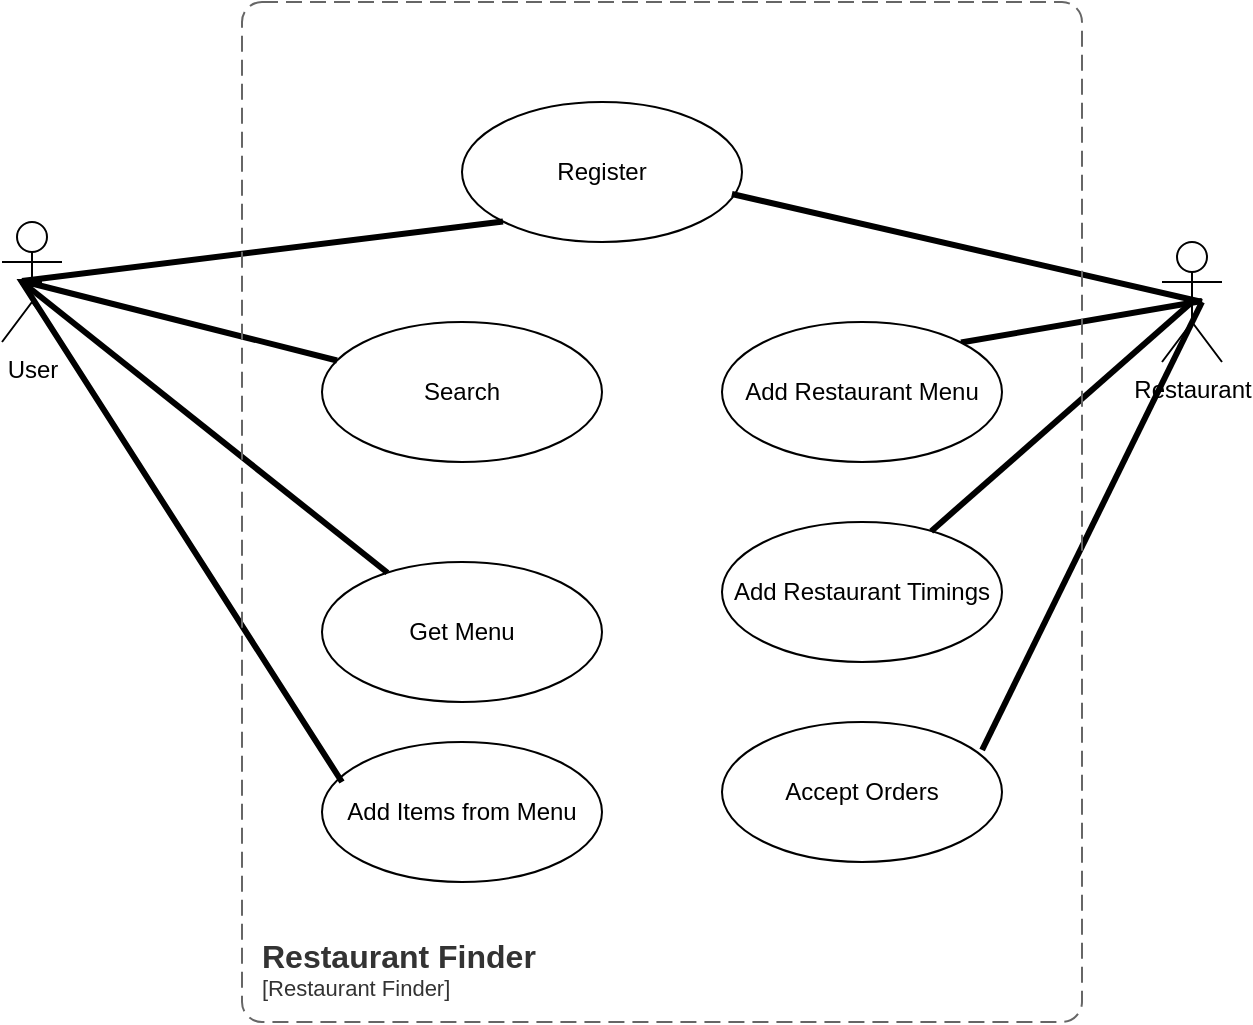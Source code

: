 <mxfile version="16.1.0" type="github">
  <diagram id="zmv14EIRIh1XnBUeHZPd" name="Page-1">
    <mxGraphModel dx="946" dy="614" grid="1" gridSize="10" guides="1" tooltips="1" connect="1" arrows="1" fold="1" page="1" pageScale="1" pageWidth="827" pageHeight="1169" math="0" shadow="0">
      <root>
        <mxCell id="0" />
        <mxCell id="1" parent="0" />
        <mxCell id="ueVJ6Dnfqbr4pKQyz9g1-1" value="User" style="shape=umlActor;html=1;verticalLabelPosition=bottom;verticalAlign=top;align=center;" vertex="1" parent="1">
          <mxGeometry x="100" y="120" width="30" height="60" as="geometry" />
        </mxCell>
        <mxCell id="ueVJ6Dnfqbr4pKQyz9g1-2" value="Restaurant" style="shape=umlActor;html=1;verticalLabelPosition=bottom;verticalAlign=top;align=center;" vertex="1" parent="1">
          <mxGeometry x="680" y="130" width="30" height="60" as="geometry" />
        </mxCell>
        <mxCell id="ueVJ6Dnfqbr4pKQyz9g1-3" value="Register" style="ellipse;whiteSpace=wrap;html=1;" vertex="1" parent="1">
          <mxGeometry x="330" y="60" width="140" height="70" as="geometry" />
        </mxCell>
        <mxCell id="ueVJ6Dnfqbr4pKQyz9g1-4" value="" style="endArrow=none;startArrow=none;endFill=0;startFill=0;endSize=8;html=1;verticalAlign=bottom;labelBackgroundColor=none;strokeWidth=3;rounded=0;entryX=0;entryY=1;entryDx=0;entryDy=0;" edge="1" parent="1" target="ueVJ6Dnfqbr4pKQyz9g1-3">
          <mxGeometry width="160" relative="1" as="geometry">
            <mxPoint x="110" y="149.5" as="sourcePoint" />
            <mxPoint x="270" y="149.5" as="targetPoint" />
            <Array as="points" />
          </mxGeometry>
        </mxCell>
        <mxCell id="ueVJ6Dnfqbr4pKQyz9g1-5" value="Search&lt;span style=&quot;color: rgba(0 , 0 , 0 , 0) ; font-family: monospace ; font-size: 0px&quot;&gt;%3CmxGraphModel%3E%3Croot%3E%3CmxCell%20id%3D%220%22%2F%3E%3CmxCell%20id%3D%221%22%20parent%3D%220%22%2F%3E%3CmxCell%20id%3D%222%22%20value%3D%22Register%22%20style%3D%22ellipse%3BwhiteSpace%3Dwrap%3Bhtml%3D1%3B%22%20vertex%3D%221%22%20parent%3D%221%22%3E%3CmxGeometry%20x%3D%22250%22%20y%3D%2260%22%20width%3D%22140%22%20height%3D%2270%22%20as%3D%22geometry%22%2F%3E%3C%2FmxCell%3E%3C%2Froot%3E%3C%2FmxGraphModel%3E&lt;/span&gt;" style="ellipse;whiteSpace=wrap;html=1;" vertex="1" parent="1">
          <mxGeometry x="260" y="170" width="140" height="70" as="geometry" />
        </mxCell>
        <mxCell id="ueVJ6Dnfqbr4pKQyz9g1-6" value="Get Menu" style="ellipse;whiteSpace=wrap;html=1;" vertex="1" parent="1">
          <mxGeometry x="260" y="290" width="140" height="70" as="geometry" />
        </mxCell>
        <mxCell id="ueVJ6Dnfqbr4pKQyz9g1-7" value="Add Items from Menu" style="ellipse;whiteSpace=wrap;html=1;" vertex="1" parent="1">
          <mxGeometry x="260" y="380" width="140" height="70" as="geometry" />
        </mxCell>
        <mxCell id="ueVJ6Dnfqbr4pKQyz9g1-8" value="" style="endArrow=none;startArrow=none;endFill=0;startFill=0;endSize=8;html=1;verticalAlign=bottom;labelBackgroundColor=none;strokeWidth=3;rounded=0;" edge="1" parent="1" target="ueVJ6Dnfqbr4pKQyz9g1-5">
          <mxGeometry width="160" relative="1" as="geometry">
            <mxPoint x="110" y="149.5" as="sourcePoint" />
            <mxPoint x="270" y="149.5" as="targetPoint" />
          </mxGeometry>
        </mxCell>
        <mxCell id="ueVJ6Dnfqbr4pKQyz9g1-9" value="" style="endArrow=none;startArrow=none;endFill=0;startFill=0;endSize=8;html=1;verticalAlign=bottom;labelBackgroundColor=none;strokeWidth=3;rounded=0;" edge="1" parent="1" target="ueVJ6Dnfqbr4pKQyz9g1-6">
          <mxGeometry width="160" relative="1" as="geometry">
            <mxPoint x="110" y="150" as="sourcePoint" />
            <mxPoint x="277.39" y="199.348" as="targetPoint" />
          </mxGeometry>
        </mxCell>
        <mxCell id="ueVJ6Dnfqbr4pKQyz9g1-10" value="" style="endArrow=none;startArrow=none;endFill=0;startFill=0;endSize=8;html=1;verticalAlign=bottom;labelBackgroundColor=none;strokeWidth=3;rounded=0;" edge="1" parent="1">
          <mxGeometry width="160" relative="1" as="geometry">
            <mxPoint x="120" y="150" as="sourcePoint" />
            <mxPoint x="270" y="400" as="targetPoint" />
            <Array as="points">
              <mxPoint x="110" y="150" />
            </Array>
          </mxGeometry>
        </mxCell>
        <mxCell id="ueVJ6Dnfqbr4pKQyz9g1-11" value="" style="endArrow=none;startArrow=none;endFill=0;startFill=0;endSize=8;html=1;verticalAlign=bottom;labelBackgroundColor=none;strokeWidth=3;rounded=0;exitX=1;exitY=0;exitDx=0;exitDy=0;" edge="1" parent="1" source="ueVJ6Dnfqbr4pKQyz9g1-14">
          <mxGeometry width="160" relative="1" as="geometry">
            <mxPoint x="540" y="159.5" as="sourcePoint" />
            <mxPoint x="700" y="159.5" as="targetPoint" />
          </mxGeometry>
        </mxCell>
        <mxCell id="ueVJ6Dnfqbr4pKQyz9g1-12" value="" style="endArrow=none;startArrow=none;endFill=0;startFill=0;endSize=8;html=1;verticalAlign=bottom;labelBackgroundColor=none;strokeWidth=3;rounded=0;exitX=0.964;exitY=0.657;exitDx=0;exitDy=0;exitPerimeter=0;" edge="1" parent="1" source="ueVJ6Dnfqbr4pKQyz9g1-3">
          <mxGeometry width="160" relative="1" as="geometry">
            <mxPoint x="540" y="159.5" as="sourcePoint" />
            <mxPoint x="700" y="160" as="targetPoint" />
          </mxGeometry>
        </mxCell>
        <mxCell id="ueVJ6Dnfqbr4pKQyz9g1-14" value="Add Restaurant Menu" style="ellipse;whiteSpace=wrap;html=1;" vertex="1" parent="1">
          <mxGeometry x="460" y="170" width="140" height="70" as="geometry" />
        </mxCell>
        <mxCell id="ueVJ6Dnfqbr4pKQyz9g1-15" value="Add Restaurant Timings" style="ellipse;whiteSpace=wrap;html=1;" vertex="1" parent="1">
          <mxGeometry x="460" y="270" width="140" height="70" as="geometry" />
        </mxCell>
        <mxCell id="ueVJ6Dnfqbr4pKQyz9g1-16" value="" style="endArrow=none;startArrow=none;endFill=0;startFill=0;endSize=8;html=1;verticalAlign=bottom;labelBackgroundColor=none;strokeWidth=3;rounded=0;entryX=0.5;entryY=0.5;entryDx=0;entryDy=0;entryPerimeter=0;" edge="1" parent="1" source="ueVJ6Dnfqbr4pKQyz9g1-15" target="ueVJ6Dnfqbr4pKQyz9g1-2">
          <mxGeometry width="160" relative="1" as="geometry">
            <mxPoint x="589.497" y="190.251" as="sourcePoint" />
            <mxPoint x="710" y="169.5" as="targetPoint" />
          </mxGeometry>
        </mxCell>
        <mxCell id="ueVJ6Dnfqbr4pKQyz9g1-17" value="Accept Orders" style="ellipse;whiteSpace=wrap;html=1;" vertex="1" parent="1">
          <mxGeometry x="460" y="370" width="140" height="70" as="geometry" />
        </mxCell>
        <mxCell id="ueVJ6Dnfqbr4pKQyz9g1-18" value="" style="endArrow=none;startArrow=none;endFill=0;startFill=0;endSize=8;html=1;verticalAlign=bottom;labelBackgroundColor=none;strokeWidth=3;rounded=0;exitX=0.929;exitY=0.2;exitDx=0;exitDy=0;exitPerimeter=0;" edge="1" parent="1" source="ueVJ6Dnfqbr4pKQyz9g1-17">
          <mxGeometry width="160" relative="1" as="geometry">
            <mxPoint x="574.617" y="284.579" as="sourcePoint" />
            <mxPoint x="700" y="160" as="targetPoint" />
          </mxGeometry>
        </mxCell>
        <object placeholders="1" c4Name="Restaurant Finder" c4Type="SystemScopeBoundary" c4Application="Restaurant Finder" label="&lt;font style=&quot;font-size: 16px&quot;&gt;&lt;b&gt;&lt;div style=&quot;text-align: left&quot;&gt;%c4Name%&lt;/div&gt;&lt;/b&gt;&lt;/font&gt;&lt;div style=&quot;text-align: left&quot;&gt;[%c4Application%]&lt;/div&gt;" id="ueVJ6Dnfqbr4pKQyz9g1-19">
          <mxCell style="rounded=1;fontSize=11;whiteSpace=wrap;html=1;dashed=1;arcSize=20;fillColor=none;strokeColor=#666666;fontColor=#333333;labelBackgroundColor=none;align=left;verticalAlign=bottom;labelBorderColor=none;spacingTop=0;spacing=10;dashPattern=8 4;metaEdit=1;rotatable=0;perimeter=rectanglePerimeter;noLabel=0;labelPadding=0;allowArrows=0;connectable=0;expand=0;recursiveResize=0;editable=1;pointerEvents=0;absoluteArcSize=1;points=[[0.25,0,0],[0.5,0,0],[0.75,0,0],[1,0.25,0],[1,0.5,0],[1,0.75,0],[0.75,1,0],[0.5,1,0],[0.25,1,0],[0,0.75,0],[0,0.5,0],[0,0.25,0]];" vertex="1" parent="1">
            <mxGeometry x="220" y="10" width="420" height="510" as="geometry" />
          </mxCell>
        </object>
      </root>
    </mxGraphModel>
  </diagram>
</mxfile>
